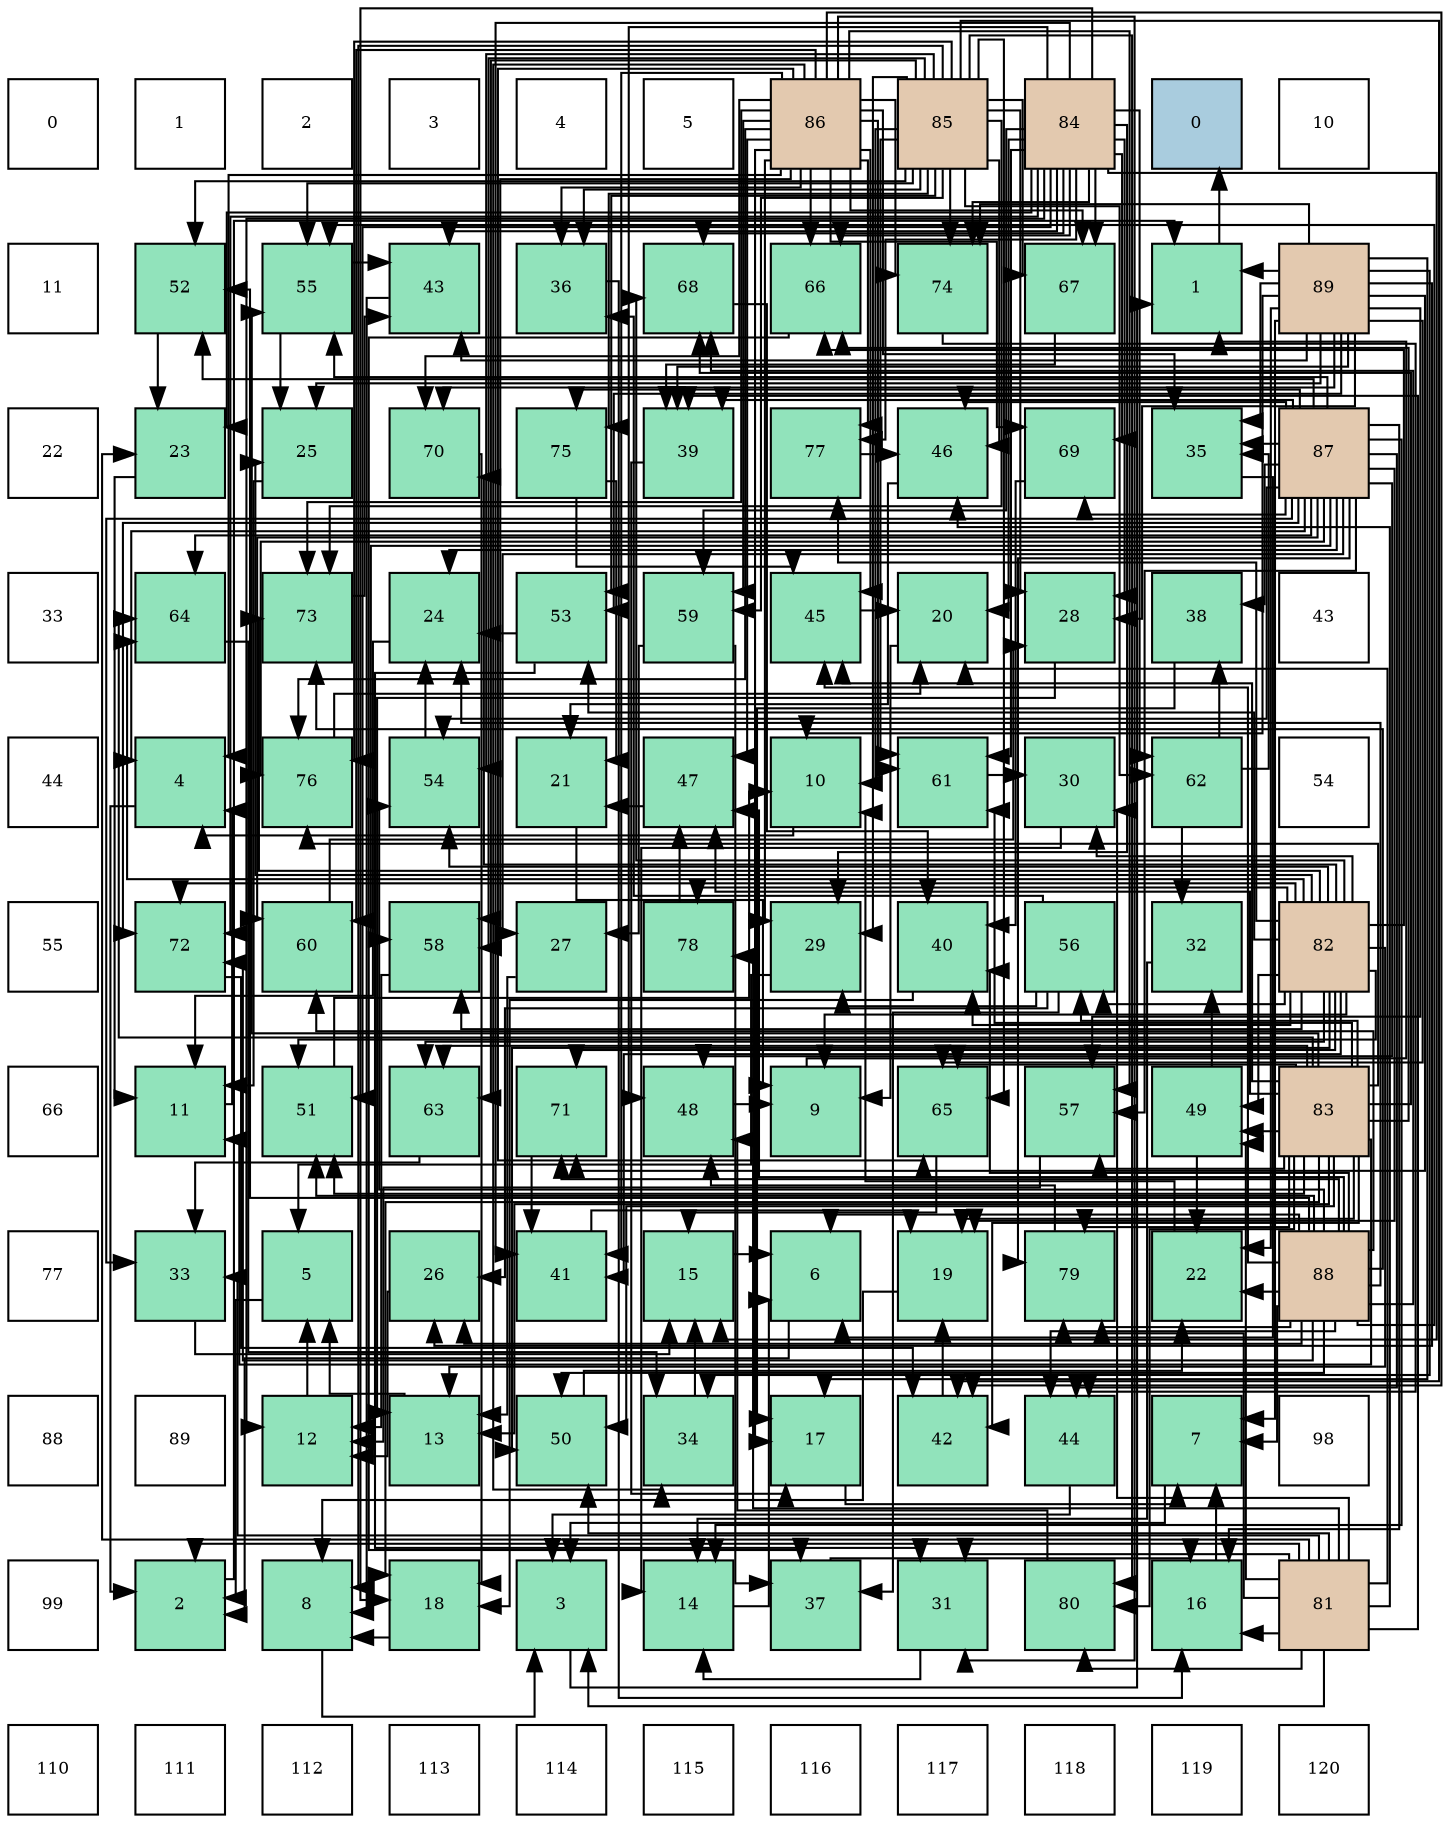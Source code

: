 digraph layout{
 rankdir=TB;
 splines=ortho;
 node [style=filled shape=square fixedsize=true width=0.6];
0[label="0", fontsize=8, fillcolor="#ffffff"];
1[label="1", fontsize=8, fillcolor="#ffffff"];
2[label="2", fontsize=8, fillcolor="#ffffff"];
3[label="3", fontsize=8, fillcolor="#ffffff"];
4[label="4", fontsize=8, fillcolor="#ffffff"];
5[label="5", fontsize=8, fillcolor="#ffffff"];
6[label="86", fontsize=8, fillcolor="#e3c9af"];
7[label="85", fontsize=8, fillcolor="#e3c9af"];
8[label="84", fontsize=8, fillcolor="#e3c9af"];
9[label="0", fontsize=8, fillcolor="#a9ccde"];
10[label="10", fontsize=8, fillcolor="#ffffff"];
11[label="11", fontsize=8, fillcolor="#ffffff"];
12[label="52", fontsize=8, fillcolor="#91e3bb"];
13[label="55", fontsize=8, fillcolor="#91e3bb"];
14[label="43", fontsize=8, fillcolor="#91e3bb"];
15[label="36", fontsize=8, fillcolor="#91e3bb"];
16[label="68", fontsize=8, fillcolor="#91e3bb"];
17[label="66", fontsize=8, fillcolor="#91e3bb"];
18[label="74", fontsize=8, fillcolor="#91e3bb"];
19[label="67", fontsize=8, fillcolor="#91e3bb"];
20[label="1", fontsize=8, fillcolor="#91e3bb"];
21[label="89", fontsize=8, fillcolor="#e3c9af"];
22[label="22", fontsize=8, fillcolor="#ffffff"];
23[label="23", fontsize=8, fillcolor="#91e3bb"];
24[label="25", fontsize=8, fillcolor="#91e3bb"];
25[label="70", fontsize=8, fillcolor="#91e3bb"];
26[label="75", fontsize=8, fillcolor="#91e3bb"];
27[label="39", fontsize=8, fillcolor="#91e3bb"];
28[label="77", fontsize=8, fillcolor="#91e3bb"];
29[label="46", fontsize=8, fillcolor="#91e3bb"];
30[label="69", fontsize=8, fillcolor="#91e3bb"];
31[label="35", fontsize=8, fillcolor="#91e3bb"];
32[label="87", fontsize=8, fillcolor="#e3c9af"];
33[label="33", fontsize=8, fillcolor="#ffffff"];
34[label="64", fontsize=8, fillcolor="#91e3bb"];
35[label="73", fontsize=8, fillcolor="#91e3bb"];
36[label="24", fontsize=8, fillcolor="#91e3bb"];
37[label="53", fontsize=8, fillcolor="#91e3bb"];
38[label="59", fontsize=8, fillcolor="#91e3bb"];
39[label="45", fontsize=8, fillcolor="#91e3bb"];
40[label="20", fontsize=8, fillcolor="#91e3bb"];
41[label="28", fontsize=8, fillcolor="#91e3bb"];
42[label="38", fontsize=8, fillcolor="#91e3bb"];
43[label="43", fontsize=8, fillcolor="#ffffff"];
44[label="44", fontsize=8, fillcolor="#ffffff"];
45[label="4", fontsize=8, fillcolor="#91e3bb"];
46[label="76", fontsize=8, fillcolor="#91e3bb"];
47[label="54", fontsize=8, fillcolor="#91e3bb"];
48[label="21", fontsize=8, fillcolor="#91e3bb"];
49[label="47", fontsize=8, fillcolor="#91e3bb"];
50[label="10", fontsize=8, fillcolor="#91e3bb"];
51[label="61", fontsize=8, fillcolor="#91e3bb"];
52[label="30", fontsize=8, fillcolor="#91e3bb"];
53[label="62", fontsize=8, fillcolor="#91e3bb"];
54[label="54", fontsize=8, fillcolor="#ffffff"];
55[label="55", fontsize=8, fillcolor="#ffffff"];
56[label="72", fontsize=8, fillcolor="#91e3bb"];
57[label="60", fontsize=8, fillcolor="#91e3bb"];
58[label="58", fontsize=8, fillcolor="#91e3bb"];
59[label="27", fontsize=8, fillcolor="#91e3bb"];
60[label="78", fontsize=8, fillcolor="#91e3bb"];
61[label="29", fontsize=8, fillcolor="#91e3bb"];
62[label="40", fontsize=8, fillcolor="#91e3bb"];
63[label="56", fontsize=8, fillcolor="#91e3bb"];
64[label="32", fontsize=8, fillcolor="#91e3bb"];
65[label="82", fontsize=8, fillcolor="#e3c9af"];
66[label="66", fontsize=8, fillcolor="#ffffff"];
67[label="11", fontsize=8, fillcolor="#91e3bb"];
68[label="51", fontsize=8, fillcolor="#91e3bb"];
69[label="63", fontsize=8, fillcolor="#91e3bb"];
70[label="71", fontsize=8, fillcolor="#91e3bb"];
71[label="48", fontsize=8, fillcolor="#91e3bb"];
72[label="9", fontsize=8, fillcolor="#91e3bb"];
73[label="65", fontsize=8, fillcolor="#91e3bb"];
74[label="57", fontsize=8, fillcolor="#91e3bb"];
75[label="49", fontsize=8, fillcolor="#91e3bb"];
76[label="83", fontsize=8, fillcolor="#e3c9af"];
77[label="77", fontsize=8, fillcolor="#ffffff"];
78[label="33", fontsize=8, fillcolor="#91e3bb"];
79[label="5", fontsize=8, fillcolor="#91e3bb"];
80[label="26", fontsize=8, fillcolor="#91e3bb"];
81[label="41", fontsize=8, fillcolor="#91e3bb"];
82[label="15", fontsize=8, fillcolor="#91e3bb"];
83[label="6", fontsize=8, fillcolor="#91e3bb"];
84[label="19", fontsize=8, fillcolor="#91e3bb"];
85[label="79", fontsize=8, fillcolor="#91e3bb"];
86[label="22", fontsize=8, fillcolor="#91e3bb"];
87[label="88", fontsize=8, fillcolor="#e3c9af"];
88[label="88", fontsize=8, fillcolor="#ffffff"];
89[label="89", fontsize=8, fillcolor="#ffffff"];
90[label="12", fontsize=8, fillcolor="#91e3bb"];
91[label="13", fontsize=8, fillcolor="#91e3bb"];
92[label="50", fontsize=8, fillcolor="#91e3bb"];
93[label="34", fontsize=8, fillcolor="#91e3bb"];
94[label="17", fontsize=8, fillcolor="#91e3bb"];
95[label="42", fontsize=8, fillcolor="#91e3bb"];
96[label="44", fontsize=8, fillcolor="#91e3bb"];
97[label="7", fontsize=8, fillcolor="#91e3bb"];
98[label="98", fontsize=8, fillcolor="#ffffff"];
99[label="99", fontsize=8, fillcolor="#ffffff"];
100[label="2", fontsize=8, fillcolor="#91e3bb"];
101[label="8", fontsize=8, fillcolor="#91e3bb"];
102[label="18", fontsize=8, fillcolor="#91e3bb"];
103[label="3", fontsize=8, fillcolor="#91e3bb"];
104[label="14", fontsize=8, fillcolor="#91e3bb"];
105[label="37", fontsize=8, fillcolor="#91e3bb"];
106[label="31", fontsize=8, fillcolor="#91e3bb"];
107[label="80", fontsize=8, fillcolor="#91e3bb"];
108[label="16", fontsize=8, fillcolor="#91e3bb"];
109[label="81", fontsize=8, fillcolor="#e3c9af"];
110[label="110", fontsize=8, fillcolor="#ffffff"];
111[label="111", fontsize=8, fillcolor="#ffffff"];
112[label="112", fontsize=8, fillcolor="#ffffff"];
113[label="113", fontsize=8, fillcolor="#ffffff"];
114[label="114", fontsize=8, fillcolor="#ffffff"];
115[label="115", fontsize=8, fillcolor="#ffffff"];
116[label="116", fontsize=8, fillcolor="#ffffff"];
117[label="117", fontsize=8, fillcolor="#ffffff"];
118[label="118", fontsize=8, fillcolor="#ffffff"];
119[label="119", fontsize=8, fillcolor="#ffffff"];
120[label="120", fontsize=8, fillcolor="#ffffff"];
edge [constraint=false, style=vis];20 -> 9;
100 -> 20;
103 -> 20;
45 -> 100;
79 -> 100;
83 -> 100;
97 -> 103;
101 -> 103;
72 -> 20;
50 -> 45;
67 -> 45;
90 -> 79;
91 -> 79;
104 -> 83;
82 -> 83;
108 -> 97;
94 -> 97;
102 -> 101;
84 -> 101;
40 -> 72;
48 -> 72;
86 -> 50;
23 -> 67;
36 -> 67;
24 -> 67;
80 -> 90;
59 -> 91;
41 -> 91;
61 -> 79;
52 -> 104;
106 -> 104;
64 -> 104;
78 -> 82;
93 -> 82;
31 -> 83;
15 -> 108;
105 -> 108;
42 -> 94;
27 -> 94;
62 -> 102;
81 -> 84;
95 -> 84;
14 -> 101;
96 -> 103;
39 -> 40;
29 -> 48;
49 -> 48;
71 -> 72;
75 -> 86;
75 -> 64;
92 -> 86;
68 -> 50;
12 -> 23;
37 -> 36;
37 -> 106;
47 -> 36;
13 -> 24;
13 -> 14;
63 -> 80;
63 -> 61;
63 -> 15;
63 -> 105;
74 -> 90;
58 -> 90;
38 -> 59;
38 -> 105;
57 -> 41;
51 -> 52;
53 -> 64;
53 -> 31;
53 -> 42;
69 -> 78;
34 -> 93;
73 -> 82;
17 -> 105;
19 -> 27;
16 -> 62;
30 -> 62;
25 -> 102;
70 -> 81;
56 -> 95;
35 -> 14;
18 -> 96;
26 -> 48;
26 -> 39;
46 -> 40;
28 -> 29;
60 -> 49;
85 -> 71;
107 -> 71;
109 -> 100;
109 -> 103;
109 -> 108;
109 -> 40;
109 -> 23;
109 -> 52;
109 -> 106;
109 -> 78;
109 -> 27;
109 -> 29;
109 -> 75;
109 -> 92;
109 -> 60;
109 -> 85;
109 -> 107;
65 -> 72;
65 -> 91;
65 -> 24;
65 -> 52;
65 -> 62;
65 -> 81;
65 -> 75;
65 -> 92;
65 -> 68;
65 -> 37;
65 -> 47;
65 -> 63;
65 -> 58;
65 -> 69;
65 -> 34;
65 -> 17;
65 -> 16;
65 -> 25;
65 -> 70;
65 -> 56;
65 -> 35;
65 -> 28;
65 -> 60;
76 -> 67;
76 -> 91;
76 -> 102;
76 -> 84;
76 -> 95;
76 -> 39;
76 -> 49;
76 -> 75;
76 -> 92;
76 -> 68;
76 -> 13;
76 -> 63;
76 -> 74;
76 -> 51;
76 -> 69;
76 -> 34;
76 -> 73;
76 -> 17;
76 -> 16;
76 -> 46;
76 -> 85;
76 -> 107;
8 -> 90;
8 -> 82;
8 -> 102;
8 -> 40;
8 -> 23;
8 -> 41;
8 -> 61;
8 -> 81;
8 -> 14;
8 -> 71;
8 -> 68;
8 -> 38;
8 -> 51;
8 -> 53;
8 -> 17;
8 -> 19;
8 -> 16;
8 -> 30;
8 -> 56;
8 -> 18;
8 -> 28;
7 -> 101;
7 -> 50;
7 -> 41;
7 -> 61;
7 -> 15;
7 -> 95;
7 -> 29;
7 -> 12;
7 -> 37;
7 -> 47;
7 -> 13;
7 -> 58;
7 -> 38;
7 -> 51;
7 -> 53;
7 -> 69;
7 -> 73;
7 -> 19;
7 -> 35;
7 -> 18;
7 -> 26;
7 -> 46;
7 -> 107;
6 -> 45;
6 -> 94;
6 -> 61;
6 -> 106;
6 -> 93;
6 -> 31;
6 -> 15;
6 -> 81;
6 -> 95;
6 -> 39;
6 -> 49;
6 -> 74;
6 -> 58;
6 -> 38;
6 -> 57;
6 -> 51;
6 -> 73;
6 -> 17;
6 -> 19;
6 -> 30;
6 -> 25;
6 -> 35;
6 -> 18;
6 -> 46;
6 -> 28;
32 -> 45;
32 -> 104;
32 -> 108;
32 -> 84;
32 -> 36;
32 -> 59;
32 -> 78;
32 -> 31;
32 -> 42;
32 -> 27;
32 -> 96;
32 -> 29;
32 -> 71;
32 -> 12;
32 -> 47;
32 -> 13;
32 -> 74;
32 -> 58;
32 -> 57;
32 -> 34;
32 -> 30;
32 -> 56;
32 -> 26;
32 -> 46;
32 -> 85;
87 -> 83;
87 -> 97;
87 -> 86;
87 -> 36;
87 -> 80;
87 -> 62;
87 -> 96;
87 -> 39;
87 -> 49;
87 -> 92;
87 -> 68;
87 -> 12;
87 -> 47;
87 -> 13;
87 -> 57;
87 -> 16;
87 -> 70;
87 -> 56;
87 -> 35;
87 -> 85;
21 -> 20;
21 -> 97;
21 -> 50;
21 -> 94;
21 -> 86;
21 -> 24;
21 -> 80;
21 -> 41;
21 -> 93;
21 -> 31;
21 -> 27;
21 -> 14;
21 -> 37;
21 -> 74;
21 -> 73;
21 -> 25;
21 -> 70;
21 -> 18;
edge [constraint=true, style=invis];
0 -> 11 -> 22 -> 33 -> 44 -> 55 -> 66 -> 77 -> 88 -> 99 -> 110;
1 -> 12 -> 23 -> 34 -> 45 -> 56 -> 67 -> 78 -> 89 -> 100 -> 111;
2 -> 13 -> 24 -> 35 -> 46 -> 57 -> 68 -> 79 -> 90 -> 101 -> 112;
3 -> 14 -> 25 -> 36 -> 47 -> 58 -> 69 -> 80 -> 91 -> 102 -> 113;
4 -> 15 -> 26 -> 37 -> 48 -> 59 -> 70 -> 81 -> 92 -> 103 -> 114;
5 -> 16 -> 27 -> 38 -> 49 -> 60 -> 71 -> 82 -> 93 -> 104 -> 115;
6 -> 17 -> 28 -> 39 -> 50 -> 61 -> 72 -> 83 -> 94 -> 105 -> 116;
7 -> 18 -> 29 -> 40 -> 51 -> 62 -> 73 -> 84 -> 95 -> 106 -> 117;
8 -> 19 -> 30 -> 41 -> 52 -> 63 -> 74 -> 85 -> 96 -> 107 -> 118;
9 -> 20 -> 31 -> 42 -> 53 -> 64 -> 75 -> 86 -> 97 -> 108 -> 119;
10 -> 21 -> 32 -> 43 -> 54 -> 65 -> 76 -> 87 -> 98 -> 109 -> 120;
rank = same {0 -> 1 -> 2 -> 3 -> 4 -> 5 -> 6 -> 7 -> 8 -> 9 -> 10};
rank = same {11 -> 12 -> 13 -> 14 -> 15 -> 16 -> 17 -> 18 -> 19 -> 20 -> 21};
rank = same {22 -> 23 -> 24 -> 25 -> 26 -> 27 -> 28 -> 29 -> 30 -> 31 -> 32};
rank = same {33 -> 34 -> 35 -> 36 -> 37 -> 38 -> 39 -> 40 -> 41 -> 42 -> 43};
rank = same {44 -> 45 -> 46 -> 47 -> 48 -> 49 -> 50 -> 51 -> 52 -> 53 -> 54};
rank = same {55 -> 56 -> 57 -> 58 -> 59 -> 60 -> 61 -> 62 -> 63 -> 64 -> 65};
rank = same {66 -> 67 -> 68 -> 69 -> 70 -> 71 -> 72 -> 73 -> 74 -> 75 -> 76};
rank = same {77 -> 78 -> 79 -> 80 -> 81 -> 82 -> 83 -> 84 -> 85 -> 86 -> 87};
rank = same {88 -> 89 -> 90 -> 91 -> 92 -> 93 -> 94 -> 95 -> 96 -> 97 -> 98};
rank = same {99 -> 100 -> 101 -> 102 -> 103 -> 104 -> 105 -> 106 -> 107 -> 108 -> 109};
rank = same {110 -> 111 -> 112 -> 113 -> 114 -> 115 -> 116 -> 117 -> 118 -> 119 -> 120};
}